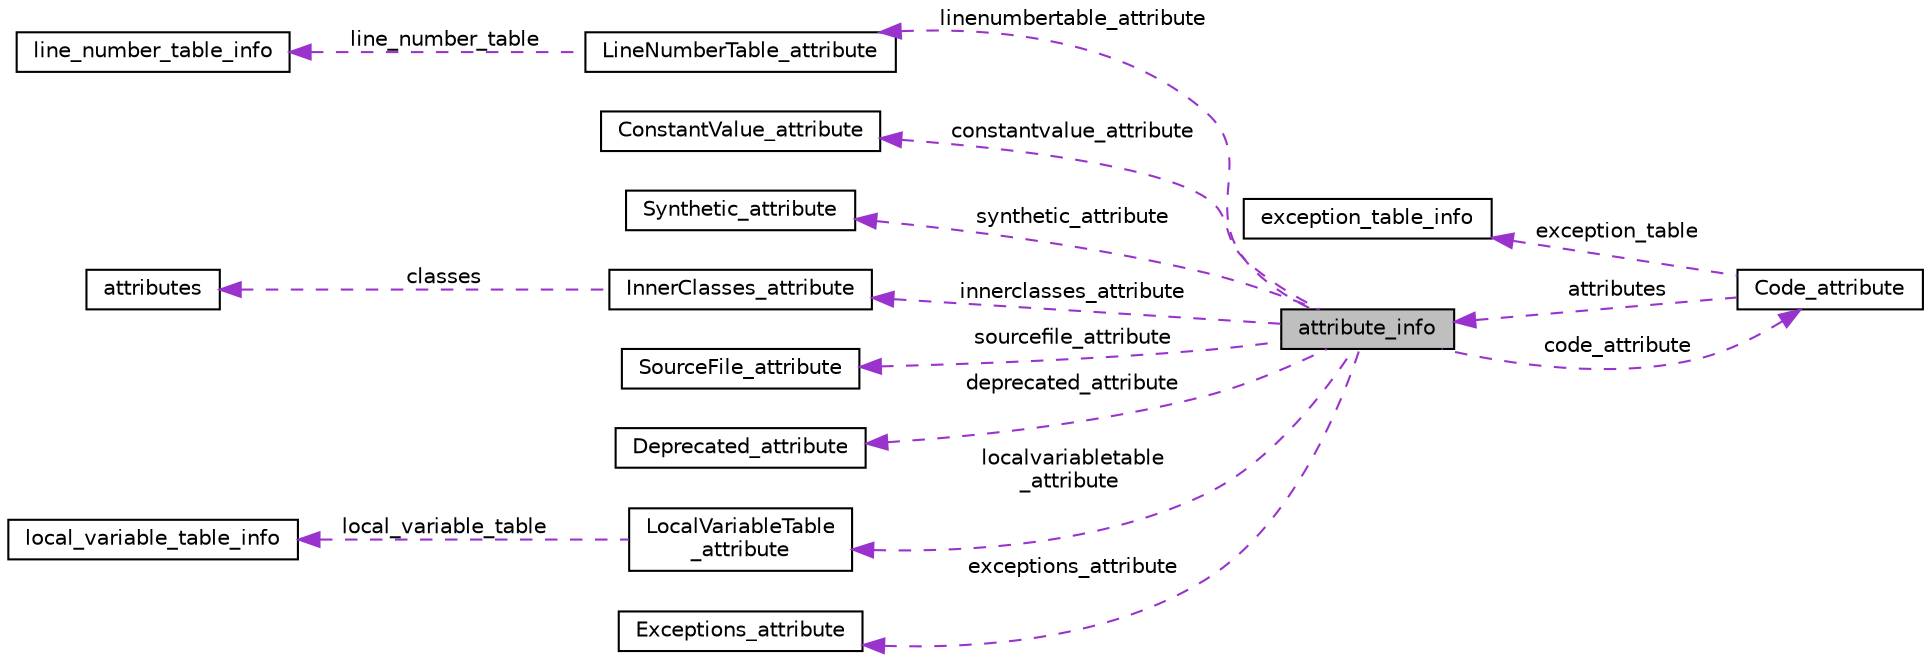 digraph "attribute_info"
{
 // LATEX_PDF_SIZE
  edge [fontname="Helvetica",fontsize="10",labelfontname="Helvetica",labelfontsize="10"];
  node [fontname="Helvetica",fontsize="10",shape=record];
  rankdir="LR";
  Node1 [label="attribute_info",height=0.2,width=0.4,color="black", fillcolor="grey75", style="filled", fontcolor="black",tooltip=" "];
  Node2 -> Node1 [dir="back",color="darkorchid3",fontsize="10",style="dashed",label=" linenumbertable_attribute" ];
  Node2 [label="LineNumberTable_attribute",height=0.2,width=0.4,color="black", fillcolor="white", style="filled",URL="$structLineNumberTable__attribute.html",tooltip=" "];
  Node3 -> Node2 [dir="back",color="darkorchid3",fontsize="10",style="dashed",label=" line_number_table" ];
  Node3 [label="line_number_table_info",height=0.2,width=0.4,color="black", fillcolor="white", style="filled",URL="$structline__number__table__info.html",tooltip=" "];
  Node4 -> Node1 [dir="back",color="darkorchid3",fontsize="10",style="dashed",label=" constantvalue_attribute" ];
  Node4 [label="ConstantValue_attribute",height=0.2,width=0.4,color="black", fillcolor="white", style="filled",URL="$structConstantValue__attribute.html",tooltip=" "];
  Node5 -> Node1 [dir="back",color="darkorchid3",fontsize="10",style="dashed",label=" synthetic_attribute" ];
  Node5 [label="Synthetic_attribute",height=0.2,width=0.4,color="black", fillcolor="white", style="filled",URL="$structSynthetic__attribute.html",tooltip=" "];
  Node6 -> Node1 [dir="back",color="darkorchid3",fontsize="10",style="dashed",label=" innerclasses_attribute" ];
  Node6 [label="InnerClasses_attribute",height=0.2,width=0.4,color="black", fillcolor="white", style="filled",URL="$structInnerClasses__attribute.html",tooltip=" "];
  Node7 -> Node6 [dir="back",color="darkorchid3",fontsize="10",style="dashed",label=" classes" ];
  Node7 [label="attributes",height=0.2,width=0.4,color="black", fillcolor="white", style="filled",URL="$structattributes.html",tooltip=" "];
  Node8 -> Node1 [dir="back",color="darkorchid3",fontsize="10",style="dashed",label=" sourcefile_attribute" ];
  Node8 [label="SourceFile_attribute",height=0.2,width=0.4,color="black", fillcolor="white", style="filled",URL="$structSourceFile__attribute.html",tooltip=" "];
  Node9 -> Node1 [dir="back",color="darkorchid3",fontsize="10",style="dashed",label=" deprecated_attribute" ];
  Node9 [label="Deprecated_attribute",height=0.2,width=0.4,color="black", fillcolor="white", style="filled",URL="$structDeprecated__attribute.html",tooltip=" "];
  Node10 -> Node1 [dir="back",color="darkorchid3",fontsize="10",style="dashed",label=" localvariabletable\l_attribute" ];
  Node10 [label="LocalVariableTable\l_attribute",height=0.2,width=0.4,color="black", fillcolor="white", style="filled",URL="$structLocalVariableTable__attribute.html",tooltip=" "];
  Node11 -> Node10 [dir="back",color="darkorchid3",fontsize="10",style="dashed",label=" local_variable_table" ];
  Node11 [label="local_variable_table_info",height=0.2,width=0.4,color="black", fillcolor="white", style="filled",URL="$structlocal__variable__table__info.html",tooltip=" "];
  Node12 -> Node1 [dir="back",color="darkorchid3",fontsize="10",style="dashed",label=" exceptions_attribute" ];
  Node12 [label="Exceptions_attribute",height=0.2,width=0.4,color="black", fillcolor="white", style="filled",URL="$structExceptions__attribute.html",tooltip=" "];
  Node13 -> Node1 [dir="back",color="darkorchid3",fontsize="10",style="dashed",label=" code_attribute" ];
  Node13 [label="Code_attribute",height=0.2,width=0.4,color="black", fillcolor="white", style="filled",URL="$structCode__attribute.html",tooltip=" "];
  Node14 -> Node13 [dir="back",color="darkorchid3",fontsize="10",style="dashed",label=" exception_table" ];
  Node14 [label="exception_table_info",height=0.2,width=0.4,color="black", fillcolor="white", style="filled",URL="$structexception__table__info.html",tooltip=" "];
  Node1 -> Node13 [dir="back",color="darkorchid3",fontsize="10",style="dashed",label=" attributes" ];
}
